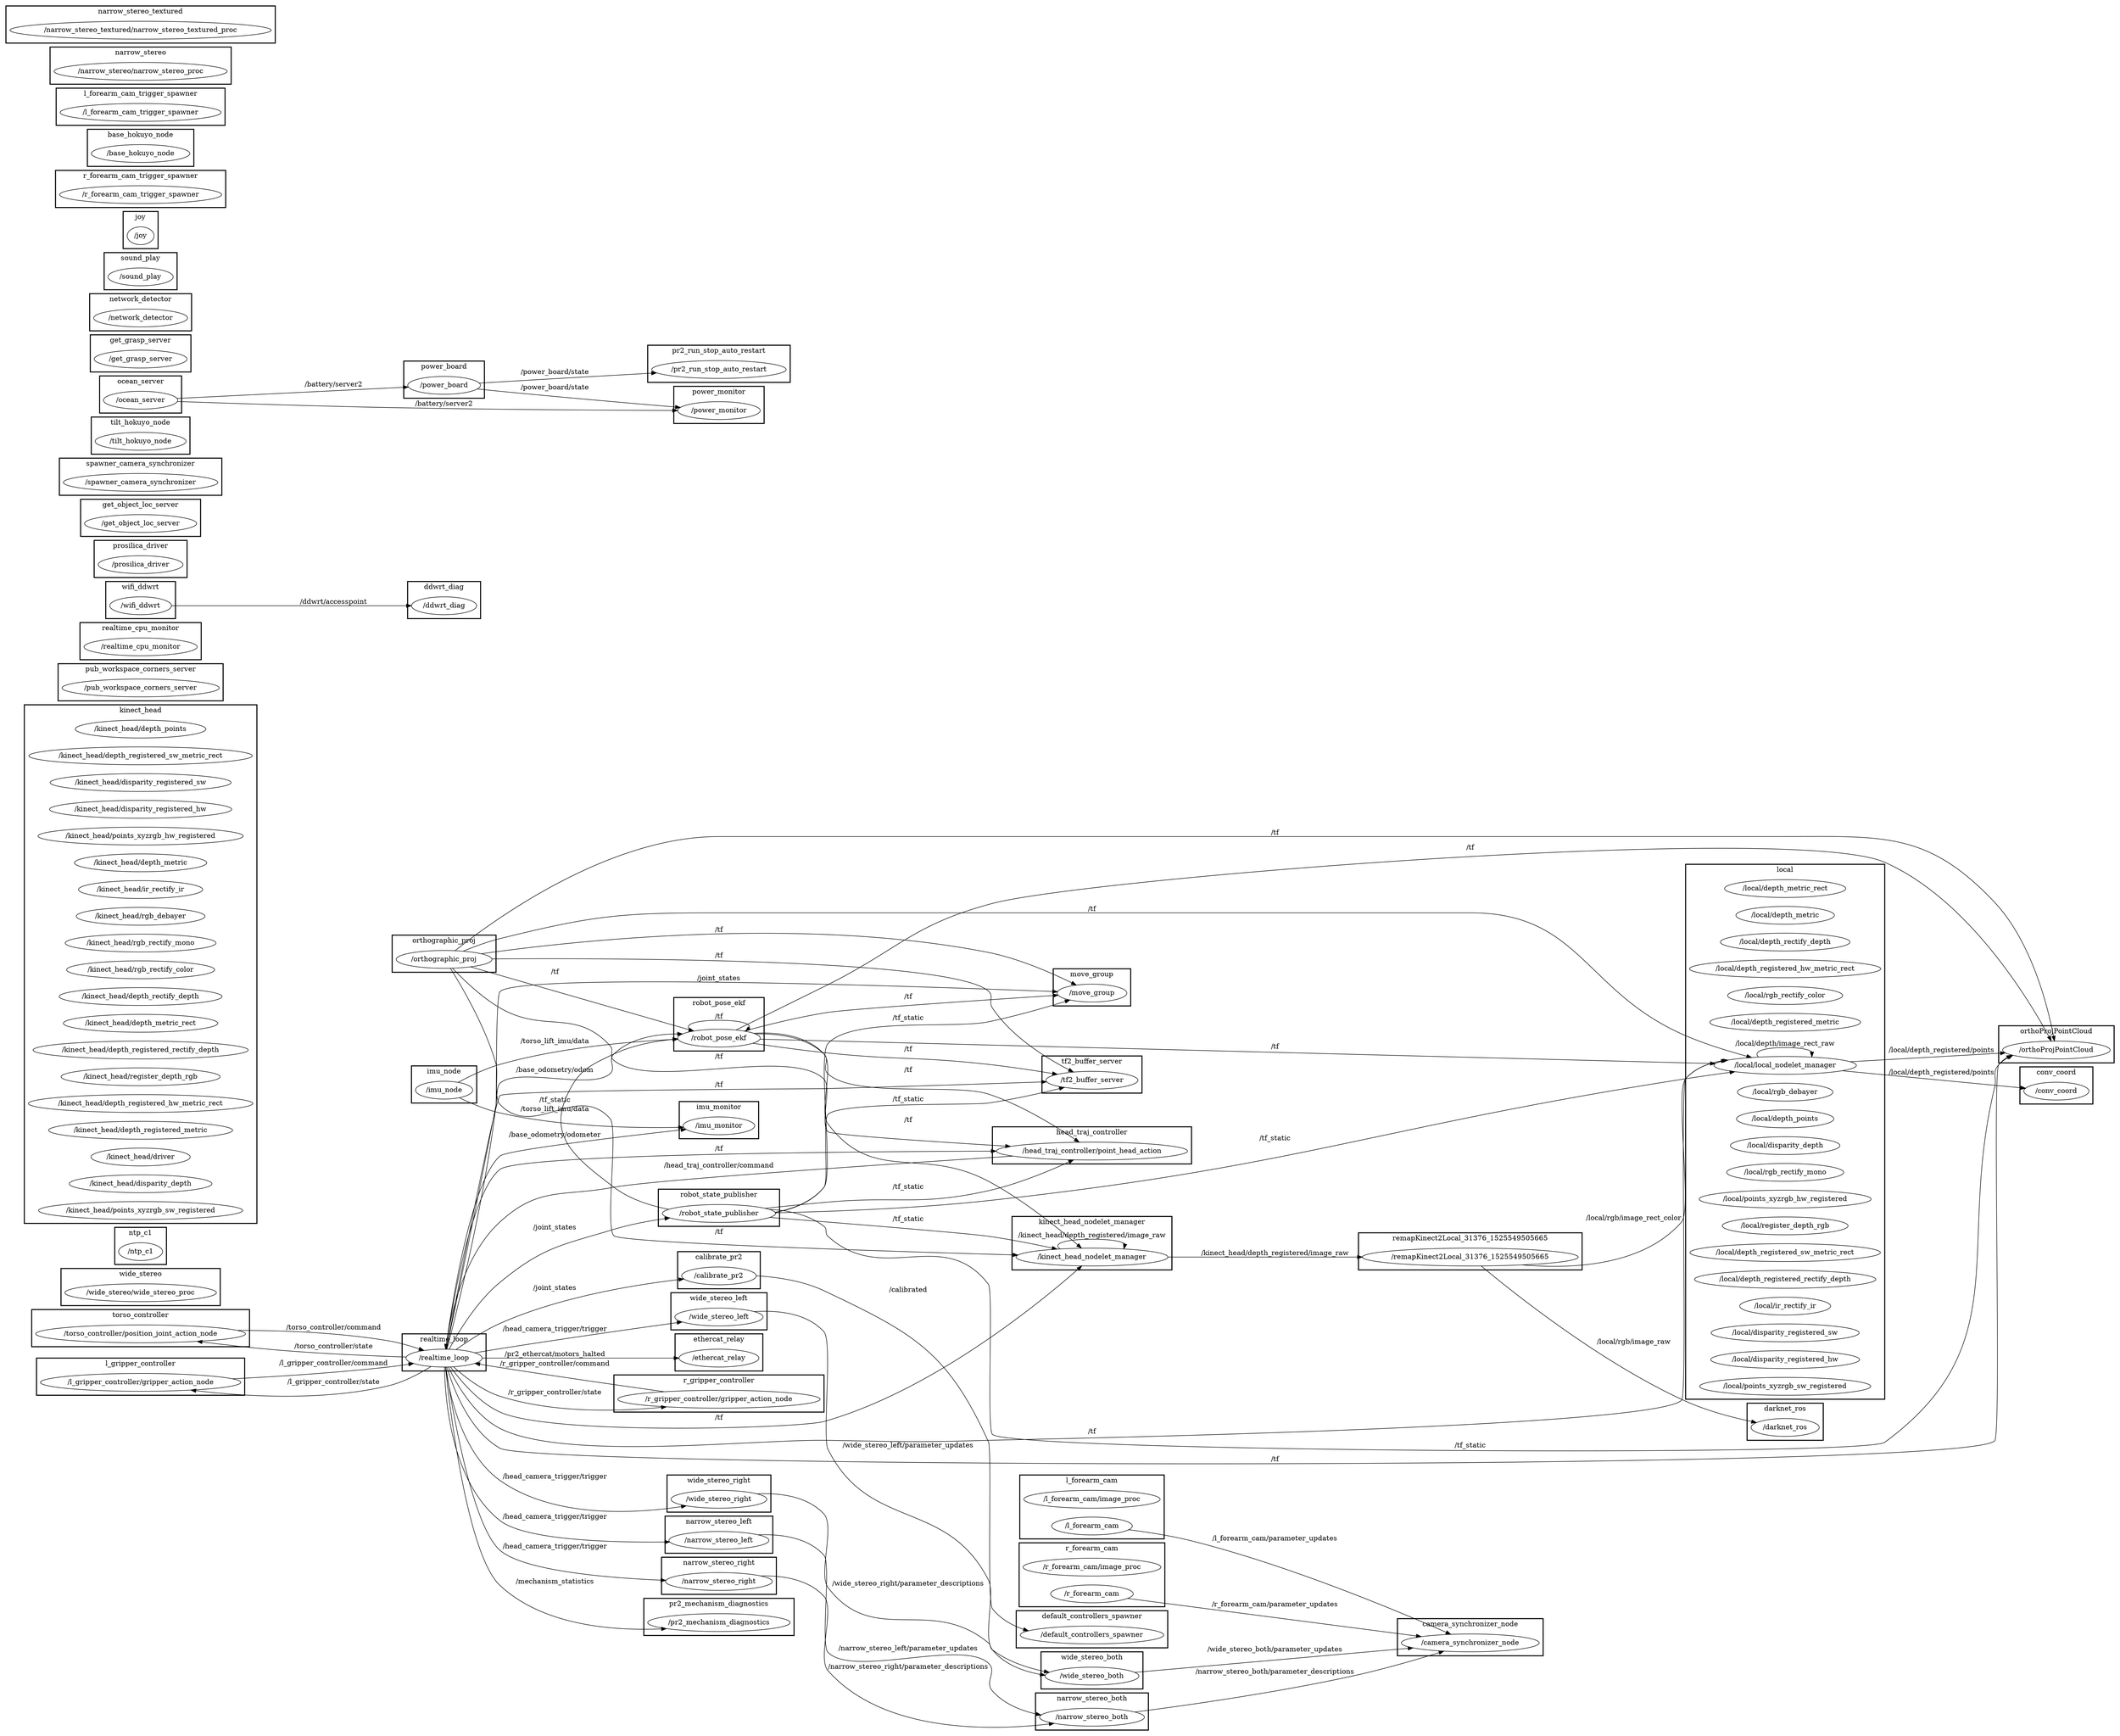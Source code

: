 digraph graphname {
	graph [bb="0,0,3270,3427",
		compound=True,
		rank=same,
		rankdir=LR,
		ranksep=0.2
	];
	node [label="\N"];
	subgraph cluster_local {
		graph [bb="2574,167,2894,1247",
			compound=True,
			label=local,
			lheight=0.21,
			lp="2734,1235.5",
			lwidth=0.38,
			rank=same,
			rankdir=LR,
			ranksep=0.2,
			style=bold
		];
		n__local_depth_metric_rect		 [URL=_local_depth_metric_rect,
			height=0.5,
			label="/local/depth_metric_rect",
			pos="2734,1198",
			shape=ellipse,
			tooltip="/local/depth_metric_rect",
			width=2.69];
		n__local_depth_metric		 [URL=_local_depth_metric,
			height=0.5,
			label="/local/depth_metric",
			pos="2734,1144",
			shape=ellipse,
			tooltip="/local/depth_metric",
			width=2.2026];
		n__local_depth_rectify_depth		 [URL=_local_depth_rectify_depth,
			height=0.5,
			label="/local/depth_rectify_depth",
			pos="2734,1090",
			shape=ellipse,
			tooltip="/local/depth_rectify_depth",
			width=2.8706];
		n__local_depth_registered_hw_metric_rect		 [URL=_local_depth_registered_hw_metric_rect,
			height=0.5,
			label="/local/depth_registered_hw_metric_rect",
			pos="2734,1036",
			shape=ellipse,
			tooltip="/local/depth_registered_hw_metric_rect",
			width=4.2066];
		n__local_rgb_rectify_color		 [URL=_local_rgb_rectify_color,
			height=0.5,
			label="/local/rgb_rectify_color",
			pos="2734,982",
			shape=ellipse,
			tooltip="/local/rgb_rectify_color",
			width=2.6178];
		n__local_depth_registered_metric		 [URL=_local_depth_registered_metric,
			height=0.5,
			label="/local/depth_registered_metric",
			pos="2734,928",
			shape=ellipse,
			tooltip="/local/depth_registered_metric",
			width=3.2858];
		n__local_local_nodelet_manager		 [URL=_local_local_nodelet_manager,
			height=0.5,
			label="/local/local_nodelet_manager",
			pos="2734,841",
			shape=ellipse,
			tooltip="/local/local_nodelet_manager",
			width=3.1955];
		n__local_local_nodelet_manager -> n__local_local_nodelet_manager		 [URL=topic_3A_local_depth_image_rect_raw,
			label="/local/depth/image_rect_raw",
			lp="2734,884.5",
			penwidth=1,
			pos="e,2777.2,858.04 2690.8,858.04 2681.9,867.86 2696.4,877 2734,877 2757.5,877 2772,873.43 2777.4,868.35"];
		n__local_rgb_debayer		 [URL=_local_rgb_debayer,
			height=0.5,
			label="/local/rgb_debayer",
			pos="2734,787",
			shape=ellipse,
			tooltip="/local/rgb_debayer",
			width=2.1304];
		n__local_depth_points		 [URL=_local_depth_points,
			height=0.5,
			label="/local/depth_points",
			pos="2734,733",
			shape=ellipse,
			tooltip="/local/depth_points",
			width=2.1665];
		n__local_disparity_depth		 [URL=_local_disparity_depth,
			height=0.5,
			label="/local/disparity_depth",
			pos="2734,679",
			shape=ellipse,
			tooltip="/local/disparity_depth",
			width=2.4192];
		n__local_rgb_rectify_mono		 [URL=_local_rgb_rectify_mono,
			height=0.5,
			label="/local/rgb_rectify_mono",
			pos="2734,625",
			shape=ellipse,
			tooltip="/local/rgb_rectify_mono",
			width=2.69];
		n__local_points_xyzrgb_hw_registered		 [URL=_local_points_xyzrgb_hw_registered,
			height=0.5,
			label="/local/points_xyzrgb_hw_registered",
			pos="2734,571",
			shape=ellipse,
			tooltip="/local/points_xyzrgb_hw_registered",
			width=3.8094];
		n__local_register_depth_rgb		 [URL=_local_register_depth_rgb,
			height=0.5,
			label="/local/register_depth_rgb",
			pos="2734,517",
			shape=ellipse,
			tooltip="/local/register_depth_rgb",
			width=2.7442];
		n__local_depth_registered_sw_metric_rect		 [URL=_local_depth_registered_sw_metric_rect,
			height=0.5,
			label="/local/depth_registered_sw_metric_rect",
			pos="2734,463",
			shape=ellipse,
			tooltip="/local/depth_registered_sw_metric_rect",
			width=4.1705];
		n__local_depth_registered_rectify_depth		 [URL=_local_depth_registered_rectify_depth,
			height=0.5,
			label="/local/depth_registered_rectify_depth",
			pos="2734,409",
			shape=ellipse,
			tooltip="/local/depth_registered_rectify_depth",
			width=3.9538];
		n__local_ir_rectify_ir		 [URL=_local_ir_rectify_ir,
			height=0.5,
			label="/local/ir_rectify_ir",
			pos="2734,355",
			shape=ellipse,
			tooltip="/local/ir_rectify_ir",
			width=2.0943];
		n__local_disparity_registered_sw		 [URL=_local_disparity_registered_sw,
			height=0.5,
			label="/local/disparity_registered_sw",
			pos="2734,301",
			shape=ellipse,
			tooltip="/local/disparity_registered_sw",
			width=3.2317];
		n__local_disparity_registered_hw		 [URL=_local_disparity_registered_hw,
			height=0.5,
			label="/local/disparity_registered_hw",
			pos="2734,247",
			shape=ellipse,
			tooltip="/local/disparity_registered_hw",
			width=3.2678];
		n__local_points_xyzrgb_sw_registered		 [URL=_local_points_xyzrgb_sw_registered,
			height=0.5,
			label="/local/points_xyzrgb_sw_registered",
			pos="2734,193",
			shape=ellipse,
			tooltip="/local/points_xyzrgb_sw_registered",
			width=3.7733];
	}
	subgraph cluster_wide_stereo {
		graph [bb="90,795,346,870",
			compound=True,
			label=wide_stereo,
			lheight=0.21,
			lp="218,858.5",
			lwidth=0.92,
			rank=same,
			rankdir=LR,
			ranksep=0.2,
			style=bold
		];
		n__wide_stereo_wide_stereo_proc		 [URL=_wide_stereo_wide_stereo_proc,
			height=0.5,
			label="/wide_stereo/wide_stereo_proc",
			pos="218,821",
			shape=ellipse,
			tooltip="/wide_stereo/wide_stereo_proc",
			width=3.34];
	}
	subgraph cluster_orthographic_proj {
		graph [bb="616,1291,786,1366",
			compound=True,
			label=orthographic_proj,
			lheight=0.21,
			lp="701,1354.5",
			lwidth=1.36,
			rank=same,
			rankdir=LR,
			ranksep=0.2,
			style=bold
		];
		n__orthographic_proj		 [URL=_orthographic_proj,
			height=0.5,
			label="/orthographic_proj",
			pos="701,1317",
			shape=ellipse,
			tooltip="/orthographic_proj",
			width=2.1304];
	}
	subgraph cluster_move_group {
		graph [bb="1562,916,1694,991",
			compound=True,
			label=move_group,
			lheight=0.21,
			lp="1628,979.5",
			lwidth=0.97,
			rank=same,
			rankdir=LR,
			ranksep=0.2,
			style=bold
		];
		n__move_group		 [URL=_move_group,
			height=0.5,
			label="/move_group",
			pos="1628,942",
			shape=ellipse,
			tooltip="/move_group",
			width=1.6068];
	}
	subgraph cluster_r_forearm_cam {
		graph [bb="1507,304,1749,433",
			compound=True,
			label=r_forearm_cam,
			lheight=0.21,
			lp="1628,421.5",
			lwidth=1.18,
			rank=same,
			rankdir=LR,
			ranksep=0.2,
			style=bold
		];
		n__r_forearm_cam_image_proc		 [URL=_r_forearm_cam_image_proc,
			height=0.5,
			label="/r_forearm_cam/image_proc",
			pos="1628,384",
			shape=ellipse,
			tooltip="/r_forearm_cam/image_proc",
			width=3.1233];
		n__r_forearm_cam		 [URL=_r_forearm_cam,
			height=0.5,
			label="/r_forearm_cam",
			pos="1628,330",
			shape=ellipse,
			tooltip="/r_forearm_cam",
			width=1.8957];
	}
	subgraph cluster_torso_controller {
		graph [bb="42,712,394,787",
			compound=True,
			label=torso_controller,
			lheight=0.21,
			lp="218,775.5",
			lwidth=1.21,
			rank=same,
			rankdir=LR,
			ranksep=0.2,
			style=bold
		];
		n__torso_controller_position_joint_action_node		 [URL=_torso_controller_position_joint_action_node,
			height=0.5,
			label="/torso_controller/position_joint_action_node",
			pos="218,738",
			shape=ellipse,
			tooltip="/torso_controller/position_joint_action_node",
			width=4.6579];
	}
	subgraph cluster_wide_stereo_right {
		graph [bb="1000,443,1170,518",
			compound=True,
			label=wide_stereo_right,
			lheight=0.21,
			lp="1085,506.5",
			lwidth=1.36,
			rank=same,
			rankdir=LR,
			ranksep=0.2,
			style=bold
		];
		n__wide_stereo_right		 [URL=_wide_stereo_right,
			height=0.5,
			label="/wide_stereo_right",
			pos="1085,469",
			shape=ellipse,
			tooltip="/wide_stereo_right",
			width=2.1304];
	}
	subgraph cluster_ntp_c1 {
		graph [bb="173,878,263,953",
			compound=True,
			label=ntp_c1,
			lheight=0.21,
			lp="218,941.5",
			lwidth=0.51,
			rank=same,
			rankdir=LR,
			ranksep=0.2,
			style=bold
		];
		n__ntp_c1		 [URL=_ntp_c1,
			height=0.5,
			label="/ntp_c1",
			pos="218,904",
			shape=ellipse,
			tooltip="/ntp_c1",
			width=1.0291];
	}
	subgraph cluster_kinect_head {
		graph [bb="33,961,403,2008",
			compound=True,
			label=kinect_head,
			lheight=0.21,
			lp="218,1996.5",
			lwidth=0.92,
			rank=same,
			rankdir=LR,
			ranksep=0.2,
			style=bold
		];
		n__kinect_head_depth_points		 [URL=_kinect_head_depth_points,
			height=0.5,
			label="/kinect_head/depth_points",
			pos="218,1959",
			shape=ellipse,
			tooltip="/kinect_head/depth_points",
			width=2.8706];
		n__kinect_head_depth_registered_sw_metric_rect		 [URL=_kinect_head_depth_registered_sw_metric_rect,
			height=0.5,
			label="/kinect_head/depth_registered_sw_metric_rect",
			pos="218,1905",
			shape=ellipse,
			tooltip="/kinect_head/depth_registered_sw_metric_rect",
			width=4.8746];
		n__kinect_head_disparity_registered_sw		 [URL=_kinect_head_disparity_registered_sw,
			height=0.5,
			label="/kinect_head/disparity_registered_sw",
			pos="218,1851",
			shape=ellipse,
			tooltip="/kinect_head/disparity_registered_sw",
			width=3.9358];
		n__kinect_head_disparity_registered_hw		 [URL=_kinect_head_disparity_registered_hw,
			height=0.5,
			label="/kinect_head/disparity_registered_hw",
			pos="218,1797",
			shape=ellipse,
			tooltip="/kinect_head/disparity_registered_hw",
			width=3.9719];
		n__kinect_head_points_xyzrgb_hw_registered		 [URL=_kinect_head_points_xyzrgb_hw_registered,
			height=0.5,
			label="/kinect_head/points_xyzrgb_hw_registered",
			pos="218,1743",
			shape=ellipse,
			tooltip="/kinect_head/points_xyzrgb_hw_registered",
			width=4.5135];
		n__kinect_head_depth_metric		 [URL=_kinect_head_depth_metric,
			height=0.5,
			label="/kinect_head/depth_metric",
			pos="218,1689",
			shape=ellipse,
			tooltip="/kinect_head/depth_metric",
			width=2.9067];
		n__kinect_head_ir_rectify_ir		 [URL=_kinect_head_ir_rectify_ir,
			height=0.5,
			label="/kinect_head/ir_rectify_ir",
			pos="218,1635",
			shape=ellipse,
			tooltip="/kinect_head/ir_rectify_ir",
			width=2.7984];
		n__kinect_head_rgb_debayer		 [URL=_kinect_head_rgb_debayer,
			height=0.5,
			label="/kinect_head/rgb_debayer",
			pos="218,1581",
			shape=ellipse,
			tooltip="/kinect_head/rgb_debayer",
			width=2.8345];
		n__kinect_head_rgb_rectify_mono		 [URL=_kinect_head_rgb_rectify_mono,
			height=0.5,
			label="/kinect_head/rgb_rectify_mono",
			pos="218,1527",
			shape=ellipse,
			tooltip="/kinect_head/rgb_rectify_mono",
			width=3.3941];
		n__kinect_head_rgb_rectify_color		 [URL=_kinect_head_rgb_rectify_color,
			height=0.5,
			label="/kinect_head/rgb_rectify_color",
			pos="218,1473",
			shape=ellipse,
			tooltip="/kinect_head/rgb_rectify_color",
			width=3.3219];
		n__kinect_head_depth_rectify_depth		 [URL=_kinect_head_depth_rectify_depth,
			height=0.5,
			label="/kinect_head/depth_rectify_depth",
			pos="218,1419",
			shape=ellipse,
			tooltip="/kinect_head/depth_rectify_depth",
			width=3.5747];
		n__kinect_head_depth_metric_rect		 [URL=_kinect_head_depth_metric_rect,
			height=0.5,
			label="/kinect_head/depth_metric_rect",
			pos="218,1365",
			shape=ellipse,
			tooltip="/kinect_head/depth_metric_rect",
			width=3.3941];
		n__kinect_head_depth_registered_rectify_depth		 [URL=_kinect_head_depth_registered_rectify_depth,
			height=0.5,
			label="/kinect_head/depth_registered_rectify_depth",
			pos="218,1311",
			shape=ellipse,
			tooltip="/kinect_head/depth_registered_rectify_depth",
			width=4.6579];
		n__kinect_head_register_depth_rgb		 [URL=_kinect_head_register_depth_rgb,
			height=0.5,
			label="/kinect_head/register_depth_rgb",
			pos="218,1257",
			shape=ellipse,
			tooltip="/kinect_head/register_depth_rgb",
			width=3.4483];
		n__kinect_head_depth_registered_hw_metric_rect		 [URL=_kinect_head_depth_registered_hw_metric_rect,
			height=0.5,
			label="/kinect_head/depth_registered_hw_metric_rect",
			pos="218,1203",
			shape=ellipse,
			tooltip="/kinect_head/depth_registered_hw_metric_rect",
			width=4.9107];
		n__kinect_head_depth_registered_metric		 [URL=_kinect_head_depth_registered_metric,
			height=0.5,
			label="/kinect_head/depth_registered_metric",
			pos="218,1149",
			shape=ellipse,
			tooltip="/kinect_head/depth_registered_metric",
			width=3.9899];
		n__kinect_head_driver		 [URL=_kinect_head_driver,
			height=0.5,
			label="/kinect_head/driver",
			pos="218,1095",
			shape=ellipse,
			tooltip="/kinect_head/driver",
			width=2.2026];
		n__kinect_head_disparity_depth		 [URL=_kinect_head_disparity_depth,
			height=0.5,
			label="/kinect_head/disparity_depth",
			pos="218,1041",
			shape=ellipse,
			tooltip="/kinect_head/disparity_depth",
			width=3.1233];
		n__kinect_head_points_xyzrgb_sw_registered		 [URL=_kinect_head_points_xyzrgb_sw_registered,
			height=0.5,
			label="/kinect_head/points_xyzrgb_sw_registered",
			pos="218,987",
			shape=ellipse,
			tooltip="/kinect_head/points_xyzrgb_sw_registered",
			width=4.4774];
	}
	subgraph cluster_pub_workspace_corners_server {
		graph [bb="86,2016,350,2091",
			compound=True,
			label=pub_workspace_corners_server,
			lheight=0.21,
			lp="218,2079.5",
			lwidth=2.39,
			rank=same,
			rankdir=LR,
			ranksep=0.2,
			style=bold
		];
		n__pub_workspace_corners_server		 [URL=_pub_workspace_corners_server,
			height=0.5,
			label="/pub_workspace_corners_server",
			pos="218,2042",
			shape=ellipse,
			tooltip="/pub_workspace_corners_server",
			width=3.4483];
	}
	subgraph cluster_realtime_cpu_monitor {
		graph [bb="117,2099,319,2174",
			compound=True,
			label=realtime_cpu_monitor,
			lheight=0.21,
			lp="218,2162.5",
			lwidth=1.69,
			rank=same,
			rankdir=LR,
			ranksep=0.2,
			style=bold
		];
		n__realtime_cpu_monitor		 [URL=_realtime_cpu_monitor,
			height=0.5,
			label="/realtime_cpu_monitor",
			pos="218,2125",
			shape=ellipse,
			tooltip="/realtime_cpu_monitor",
			width=2.5637];
	}
	subgraph cluster_ddwrt_diag {
		graph [bb="639,2182,763,2257",
			compound=True,
			label=ddwrt_diag,
			lheight=0.21,
			lp="701,2245.5",
			lwidth=0.86,
			rank=same,
			rankdir=LR,
			ranksep=0.2,
			style=bold
		];
		n__ddwrt_diag		 [URL=_ddwrt_diag,
			height=0.5,
			label="/ddwrt_diag",
			pos="701,2208",
			shape=ellipse,
			tooltip="/ddwrt_diag",
			width=1.4804];
	}
	subgraph cluster_prosilica_driver {
		graph [bb="141,2265,295,2340",
			compound=True,
			label=prosilica_driver,
			lheight=0.21,
			lp="218,2328.5",
			lwidth=1.19,
			rank=same,
			rankdir=LR,
			ranksep=0.2,
			style=bold
		];
		n__prosilica_driver		 [URL=_prosilica_driver,
			height=0.5,
			label="/prosilica_driver",
			pos="218,2291",
			shape=ellipse,
			tooltip="/prosilica_driver",
			width=1.9137];
	}
	subgraph cluster_l_forearm_cam {
		graph [bb="1507,167,1749,296",
			compound=True,
			label=l_forearm_cam,
			lheight=0.21,
			lp="1628,284.5",
			lwidth=1.18,
			rank=same,
			rankdir=LR,
			ranksep=0.2,
			style=bold
		];
		n__l_forearm_cam_image_proc		 [URL=_l_forearm_cam_image_proc,
			height=0.5,
			label="/l_forearm_cam/image_proc",
			pos="1628,247",
			shape=ellipse,
			tooltip="/l_forearm_cam/image_proc",
			width=3.1233];
		n__l_forearm_cam		 [URL=_l_forearm_cam,
			height=0.5,
			label="/l_forearm_cam",
			pos="1628,193",
			shape=ellipse,
			tooltip="/l_forearm_cam",
			width=1.8776];
	}
	subgraph cluster_tf2_buffer_server {
		graph [bb="1545,1235,1711,1310",
			compound=True,
			label=tf2_buffer_server,
			lheight=0.21,
			lp="1628,1298.5",
			lwidth=1.32,
			rank=same,
			rankdir=LR,
			ranksep=0.2,
			style=bold
		];
		n__tf2_buffer_server		 [URL=_tf2_buffer_server,
			height=0.5,
			label="/tf2_buffer_server",
			pos="1628,1261",
			shape=ellipse,
			tooltip="/tf2_buffer_server",
			width=2.0762];
	}
	subgraph cluster_narrow_stereo_right {
		graph [bb="992,277,1178,352",
			compound=True,
			label=narrow_stereo_right,
			lheight=0.21,
			lp="1085,340.5",
			lwidth=1.53,
			rank=same,
			rankdir=LR,
			ranksep=0.2,
			style=bold
		];
		n__narrow_stereo_right		 [URL=_narrow_stereo_right,
			height=0.5,
			label="/narrow_stereo_right",
			pos="1085,303",
			shape=ellipse,
			tooltip="/narrow_stereo_right",
			width=2.347];
	}
	subgraph cluster_orthoProjPointCloud {
		graph [bb="3072,1322,3262,1397",
			compound=True,
			label=orthoProjPointCloud,
			lheight=0.21,
			lp="3167,1385.5",
			lwidth=1.57,
			rank=same,
			rankdir=LR,
			ranksep=0.2,
			style=bold
		];
		n__orthoProjPointCloud		 [URL=_orthoProjPointCloud,
			height=0.5,
			label="/orthoProjPointCloud",
			pos="3167,1348",
			shape=ellipse,
			tooltip="/orthoProjPointCloud",
			width=2.4012];
	}
	subgraph cluster_narrow_stereo_both {
		graph [bb="1537,441,1719,516",
			compound=True,
			label=narrow_stereo_both,
			lheight=0.21,
			lp="1628,504.5",
			lwidth=1.51,
			rank=same,
			rankdir=LR,
			ranksep=0.2,
			style=bold
		];
		n__narrow_stereo_both		 [URL=_narrow_stereo_both,
			height=0.5,
			label="/narrow_stereo_both",
			pos="1628,467",
			shape=ellipse,
			tooltip="/narrow_stereo_both",
			width=2.3109];
	}
	subgraph cluster_get_object_loc_server {
		graph [bb="119,2348,317,2423",
			compound=True,
			label=get_object_loc_server,
			lheight=0.21,
			lp="218,2411.5",
			lwidth=1.67,
			rank=same,
			rankdir=LR,
			ranksep=0.2,
			style=bold
		];
		n__get_object_loc_server		 [URL=_get_object_loc_server,
			height=0.5,
			label="/get_object_loc_server",
			pos="218,2374",
			shape=ellipse,
			tooltip="/get_object_loc_server",
			width=2.5276];
	}
	subgraph cluster_wide_stereo_both {
		graph [bb="1544,607,1712,682",
			compound=True,
			label=wide_stereo_both,
			lheight=0.21,
			lp="1628,670.5",
			lwidth=1.35,
			rank=same,
			rankdir=LR,
			ranksep=0.2,
			style=bold
		];
		n__wide_stereo_both		 [URL=_wide_stereo_both,
			height=0.5,
			label="/wide_stereo_both",
			pos="1628,633",
			shape=ellipse,
			tooltip="/wide_stereo_both",
			width=2.0943];
	}
	subgraph cluster_narrow_stereo_left {
		graph [bb="997,194,1173,269",
			compound=True,
			label=narrow_stereo_left,
			lheight=0.21,
			lp="1085,257.5",
			lwidth=1.43,
			rank=same,
			rankdir=LR,
			ranksep=0.2,
			style=bold
		];
		n__narrow_stereo_left		 [URL=_narrow_stereo_left,
			height=0.5,
			label="/narrow_stereo_left",
			pos="1085,220",
			shape=ellipse,
			tooltip="/narrow_stereo_left",
			width=2.2026];
	}
	subgraph cluster_pr2_mechanism_diagnostics {
		graph [bb="962,8,1208,83",
			compound=True,
			label=pr2_mechanism_diagnostics,
			lheight=0.21,
			lp="1085,71.5",
			lwidth=2.17,
			rank=same,
			rankdir=LR,
			ranksep=0.2,
			style=bold
		];
		n__pr2_mechanism_diagnostics		 [URL=_pr2_mechanism_diagnostics,
			height=0.5,
			label="/pr2_mechanism_diagnostics",
			pos="1085,34",
			shape=ellipse,
			tooltip="/pr2_mechanism_diagnostics",
			width=3.1775];
	}
	subgraph cluster_spawner_camera_synchronizer {
		graph [bb="88,2431,348,2506",
			compound=True,
			label=spawner_camera_synchronizer,
			lheight=0.21,
			lp="218,2494.5",
			lwidth=2.35,
			rank=same,
			rankdir=LR,
			ranksep=0.2,
			style=bold
		];
		n__spawner_camera_synchronizer		 [URL=_spawner_camera_synchronizer,
			height=0.5,
			label="/spawner_camera_synchronizer",
			pos="218,2457",
			shape=ellipse,
			tooltip="/spawner_camera_synchronizer",
			width=3.3941];
	}
	subgraph cluster_tilt_hokuyo_node {
		graph [bb="134,2514,302,2589",
			compound=True,
			label=tilt_hokuyo_node,
			lheight=0.21,
			lp="218,2577.5",
			lwidth=1.33,
			rank=same,
			rankdir=LR,
			ranksep=0.2,
			style=bold
		];
		n__tilt_hokuyo_node		 [URL=_tilt_hokuyo_node,
			height=0.5,
			label="/tilt_hokuyo_node",
			pos="218,2540",
			shape=ellipse,
			tooltip="/tilt_hokuyo_node",
			width=2.0943];
	}
	subgraph cluster_wide_stereo_left {
		graph [bb="1005,703,1165,778",
			compound=True,
			label=wide_stereo_left,
			lheight=0.21,
			lp="1085,766.5",
			lwidth=1.26,
			rank=same,
			rankdir=LR,
			ranksep=0.2,
			style=bold
		];
		n__wide_stereo_left		 [URL=_wide_stereo_left,
			height=0.5,
			label="/wide_stereo_left",
			pos="1085,729",
			shape=ellipse,
			tooltip="/wide_stereo_left",
			width=1.9859];
	}
	subgraph cluster_robot_pose_ekf {
		graph [bb="1009,1132,1161,1240",
			compound=True,
			label=robot_pose_ekf,
			lheight=0.21,
			lp="1085,1228.5",
			lwidth=1.18,
			rank=same,
			rankdir=LR,
			ranksep=0.2,
			style=bold
		];
		n__robot_pose_ekf		 [URL=_robot_pose_ekf,
			height=0.5,
			label="/robot_pose_ekf",
			pos="1085,1158",
			shape=ellipse,
			tooltip="/robot_pose_ekf",
			width=1.8776];
		n__robot_pose_ekf -> n__robot_pose_ekf		 [URL=topic_3A_tf,
			label="/tf",
			lp="1085,1201.5",
			penwidth=1,
			pos="e,1120.9,1173.5 1049.1,1173.5 1039,1183.9 1051,1194 1085,1194 1107.9,1194 1120.8,1189.4 1123.7,1183.3"];
	}
	subgraph cluster_conv_coord {
		graph [bb="3104,815,3230,890",
			compound=True,
			label=conv_coord,
			lheight=0.21,
			lp="3167,878.5",
			lwidth=0.89,
			rank=same,
			rankdir=LR,
			ranksep=0.2,
			style=bold
		];
		n__conv_coord		 [URL=_conv_coord,
			height=0.5,
			label="/conv_coord",
			pos="3167,841",
			shape=ellipse,
			tooltip="/conv_coord",
			width=1.5165];
	}
	subgraph cluster_calibrate_pr2 {
		graph [bb="1017,360,1153,435",
			compound=True,
			label=calibrate_pr2,
			lheight=0.21,
			lp="1085,423.5",
			lwidth=1.00,
			rank=same,
			rankdir=LR,
			ranksep=0.2,
			style=bold
		];
		n__calibrate_pr2		 [URL=_calibrate_pr2,
			height=0.5,
			label="/calibrate_pr2",
			pos="1085,386",
			shape=ellipse,
			tooltip="/calibrate_pr2",
			width=1.661];
	}
	subgraph cluster_power_board {
		graph [bb="633,2627,769,2702",
			compound=True,
			label=power_board,
			lheight=0.21,
			lp="701,2690.5",
			lwidth=1.00,
			rank=same,
			rankdir=LR,
			ranksep=0.2,
			style=bold
		];
		n__power_board		 [URL=_power_board,
			height=0.5,
			label="/power_board",
			pos="701,2653",
			shape=ellipse,
			tooltip="/power_board",
			width=1.661];
	}
	subgraph cluster_l_gripper_controller {
		graph [bb="51,617,385,692",
			compound=True,
			label=l_gripper_controller,
			lheight=0.21,
			lp="218,680.5",
			lwidth=1.51,
			rank=same,
			rankdir=LR,
			ranksep=0.2,
			style=bold
		];
		n__l_gripper_controller_gripper_action_node		 [URL=_l_gripper_controller_gripper_action_node,
			height=0.5,
			label="/l_gripper_controller/gripper_action_node",
			pos="218,643",
			shape=ellipse,
			tooltip="/l_gripper_controller/gripper_action_node",
			width=4.4232];
	}
	subgraph cluster_wifi_ddwrt {
		graph [bb="158,2182,278,2257",
			compound=True,
			label=wifi_ddwrt,
			lheight=0.21,
			lp="218,2245.5",
			lwidth=0.85,
			rank=same,
			rankdir=LR,
			ranksep=0.2,
			style=bold
		];
		n__wifi_ddwrt		 [URL=_wifi_ddwrt,
			height=0.5,
			label="/wifi_ddwrt",
			pos="218,2208",
			shape=ellipse,
			tooltip="/wifi_ddwrt",
			width=1.4443];
	}
	subgraph cluster_camera_synchronizer_node {
		graph [bb="2108,348,2346,423",
			compound=True,
			label=camera_synchronizer_node,
			lheight=0.21,
			lp="2227,411.5",
			lwidth=2.08,
			rank=same,
			rankdir=LR,
			ranksep=0.2,
			style=bold
		];
		n__camera_synchronizer_node		 [URL=_camera_synchronizer_node,
			height=0.5,
			label="/camera_synchronizer_node",
			pos="2227,374",
			shape=ellipse,
			tooltip="/camera_synchronizer_node",
			width=3.0692];
	}
	subgraph cluster_get_grasp_server {
		graph [bb="136,2680,300,2755",
			compound=True,
			label=get_grasp_server,
			lheight=0.21,
			lp="218,2743.5",
			lwidth=1.29,
			rank=same,
			rankdir=LR,
			ranksep=0.2,
			style=bold
		];
		n__get_grasp_server		 [URL=_get_grasp_server,
			height=0.5,
			label="/get_grasp_server",
			pos="218,2706",
			shape=ellipse,
			tooltip="/get_grasp_server",
			width=2.0401];
	}
	subgraph cluster_pr2_run_stop_auto_restart {
		graph [bb="971,2659,1199,2734",
			compound=True,
			label=pr2_run_stop_auto_restart,
			lheight=0.21,
			lp="1085,2722.5",
			lwidth=1.99,
			rank=same,
			rankdir=LR,
			ranksep=0.2,
			style=bold
		];
		n__pr2_run_stop_auto_restart		 [URL=_pr2_run_stop_auto_restart,
			height=0.5,
			label="/pr2_run_stop_auto_restart",
			pos="1085,2685",
			shape=ellipse,
			tooltip="/pr2_run_stop_auto_restart",
			width=2.9428];
	}
	subgraph cluster_imu_monitor {
		graph [bb="1017,1006,1153,1081",
			compound=True,
			label=imu_monitor,
			lheight=0.21,
			lp="1085,1069.5",
			lwidth=1.01,
			rank=same,
			rankdir=LR,
			ranksep=0.2,
			style=bold
		];
		n__imu_monitor		 [URL=_imu_monitor,
			height=0.5,
			label="/imu_monitor",
			pos="1085,1032",
			shape=ellipse,
			tooltip="/imu_monitor",
			width=1.661];
	}
	subgraph cluster_network_detector {
		graph [bb="135,2763,301,2838",
			compound=True,
			label=network_detector,
			lheight=0.21,
			lp="218,2826.5",
			lwidth=1.32,
			rank=same,
			rankdir=LR,
			ranksep=0.2,
			style=bold
		];
		n__network_detector		 [URL=_network_detector,
			height=0.5,
			label="/network_detector",
			pos="218,2789",
			shape=ellipse,
			tooltip="/network_detector",
			width=2.0762];
	}
	subgraph cluster_sound_play {
		graph [bb="156,2846,280,2921",
			compound=True,
			label=sound_play,
			lheight=0.21,
			lp="218,2909.5",
			lwidth=0.88,
			rank=same,
			rankdir=LR,
			ranksep=0.2,
			style=bold
		];
		n__sound_play		 [URL=_sound_play,
			height=0.5,
			label="/sound_play",
			pos="218,2872",
			shape=ellipse,
			tooltip="/sound_play",
			width=1.4985];
	}
	subgraph cluster_joy {
		graph [bb="183,2929,253,3004",
			compound=True,
			label=joy,
			lheight=0.21,
			lp="218,2992.5",
			lwidth=0.25,
			rank=same,
			rankdir=LR,
			ranksep=0.2,
			style=bold
		];
		n__joy		 [URL=_joy,
			height=0.5,
			label="/joy",
			pos="218,2955",
			shape=ellipse,
			tooltip="/joy",
			width=0.75];
	}
	subgraph cluster_imu_node {
		graph [bb="644,1063,758,1138",
			compound=True,
			label=imu_node,
			lheight=0.21,
			lp="701,1126.5",
			lwidth=0.76,
			rank=same,
			rankdir=LR,
			ranksep=0.2,
			style=bold
		];
		n__imu_node		 [URL=_imu_node,
			height=0.5,
			label="/imu_node",
			pos="701,1089",
			shape=ellipse,
			tooltip="/imu_node",
			width=1.354];
	}
	subgraph cluster_realtime_loop {
		graph [bb="630,620,772,695",
			compound=True,
			label=realtime_loop,
			lheight=0.21,
			lp="701,683.5",
			lwidth=1.06,
			rank=same,
			rankdir=LR,
			ranksep=0.2,
			style=bold
		];
		n__realtime_loop		 [URL=_realtime_loop,
			height=0.5,
			label="/realtime_loop",
			pos="701,646",
			shape=ellipse,
			tooltip="/realtime_loop",
			width=1.7332];
	}
	subgraph cluster_head_traj_controller {
		graph [bb="1468,741,1788,816",
			compound=True,
			label=head_traj_controller,
			lheight=0.21,
			lp="1628,804.5",
			lwidth=1.53,
			rank=same,
			rankdir=LR,
			ranksep=0.2,
			style=bold
		];
		n__head_traj_controller_point_head_action		 [URL=_head_traj_controller_point_head_action,
			height=0.5,
			label="/head_traj_controller/point_head_action",
			pos="1628,767",
			shape=ellipse,
			tooltip="/head_traj_controller/point_head_action",
			width=4.2066];
	}
	subgraph cluster_darknet_ros {
		graph [bb="2671,1255,2797,1330",
			compound=True,
			label=darknet_ros,
			lheight=0.21,
			lp="2734,1318.5",
			lwidth=0.89,
			rank=same,
			rankdir=LR,
			ranksep=0.2,
			style=bold
		];
		n__darknet_ros		 [URL=_darknet_ros,
			height=0.5,
			label="/darknet_ros",
			pos="2734,1281",
			shape=ellipse,
			tooltip="/darknet_ros",
			width=1.5165];
	}
	subgraph cluster_r_forearm_cam_trigger_spawner {
		graph [bb="80,3012,356,3087",
			compound=True,
			label=r_forearm_cam_trigger_spawner,
			lheight=0.21,
			lp="218,3075.5",
			lwidth=2.50,
			rank=same,
			rankdir=LR,
			ranksep=0.2,
			style=bold
		];
		n__r_forearm_cam_trigger_spawner		 [URL=_r_forearm_cam_trigger_spawner,
			height=0.5,
			label="/r_forearm_cam_trigger_spawner",
			pos="218,3038",
			shape=ellipse,
			tooltip="/r_forearm_cam_trigger_spawner",
			width=3.6108];
	}
	subgraph cluster_default_controllers_spawner {
		graph [bb="1507,524,1749,599",
			compound=True,
			label=default_controllers_spawner,
			lheight=0.21,
			lp="1628,587.5",
			lwidth=2.14,
			rank=same,
			rankdir=LR,
			ranksep=0.2,
			style=bold
		];
		n__default_controllers_spawner		 [URL=_default_controllers_spawner,
			height=0.5,
			label="/default_controllers_spawner",
			pos="1628,550",
			shape=ellipse,
			tooltip="/default_controllers_spawner",
			width=3.1414];
	}
	subgraph cluster_remapKinect2Local_31376_1525549505665 {
		graph [bb="2048,1030,2406,1105",
			compound=True,
			label=remapKinect2Local_31376_1525549505665,
			lheight=0.21,
			lp="2227,1093.5",
			lwidth=3.39,
			rank=same,
			rankdir=LR,
			ranksep=0.2,
			style=bold
		];
		n__remapKinect2Local_31376_1525549505665		 [URL=_remapKinect2Local_31376_1525549505665,
			height=0.5,
			label="/remapKinect2Local_31376_1525549505665",
			pos="2227,1056",
			shape=ellipse,
			tooltip="/remapKinect2Local_31376_1525549505665",
			width=4.7482];
	}
	subgraph cluster_robot_state_publisher {
		graph [bb="988,829,1182,904",
			compound=True,
			label=robot_state_publisher,
			lheight=0.21,
			lp="1085,892.5",
			lwidth=1.64,
			rank=same,
			rankdir=LR,
			ranksep=0.2,
			style=bold
		];
		n__robot_state_publisher		 [URL=_robot_state_publisher,
			height=0.5,
			label="/robot_state_publisher",
			pos="1085,855",
			shape=ellipse,
			tooltip="/robot_state_publisher",
			width=2.4734];
	}
	subgraph cluster_ethercat_relay {
		graph [bb="1014,620,1156,695",
			compound=True,
			label=ethercat_relay,
			lheight=0.21,
			lp="1085,683.5",
			lwidth=1.07,
			rank=same,
			rankdir=LR,
			ranksep=0.2,
			style=bold
		];
		n__ethercat_relay		 [URL=_ethercat_relay,
			height=0.5,
			label="/ethercat_relay",
			pos="1085,646",
			shape=ellipse,
			tooltip="/ethercat_relay",
			width=1.7512];
	}
	subgraph cluster_base_hokuyo_node {
		graph [bb="129,3095,307,3170",
			compound=True,
			label=base_hokuyo_node,
			lheight=0.21,
			lp="218,3158.5",
			lwidth=1.46,
			rank=same,
			rankdir=LR,
			ranksep=0.2,
			style=bold
		];
		n__base_hokuyo_node		 [URL=_base_hokuyo_node,
			height=0.5,
			label="/base_hokuyo_node",
			pos="218,3121",
			shape=ellipse,
			tooltip="/base_hokuyo_node",
			width=2.2567];
	}
	subgraph cluster_r_gripper_controller {
		graph [bb="51,528,385,603",
			compound=True,
			label=r_gripper_controller,
			lheight=0.21,
			lp="218,591.5",
			lwidth=1.53,
			rank=same,
			rankdir=LR,
			ranksep=0.2,
			style=bold
		];
		n__r_gripper_controller_gripper_action_node		 [URL=_r_gripper_controller_gripper_action_node,
			height=0.5,
			label="/r_gripper_controller/gripper_action_node",
			pos="218,554",
			shape=ellipse,
			tooltip="/r_gripper_controller/gripper_action_node",
			width=4.4232];
	}
	subgraph cluster_l_forearm_cam_trigger_spawner {
		graph [bb="80,3178,356,3253",
			compound=True,
			label=l_forearm_cam_trigger_spawner,
			lheight=0.21,
			lp="218,3241.5",
			lwidth=2.49,
			rank=same,
			rankdir=LR,
			ranksep=0.2,
			style=bold
		];
		n__l_forearm_cam_trigger_spawner		 [URL=_l_forearm_cam_trigger_spawner,
			height=0.5,
			label="/l_forearm_cam_trigger_spawner",
			pos="218,3204",
			shape=ellipse,
			tooltip="/l_forearm_cam_trigger_spawner",
			width=3.5927];
	}
	subgraph cluster_kinect_head_nodelet_manager {
		graph [bb="1499,1030,1757,1138",
			compound=True,
			label=kinect_head_nodelet_manager,
			lheight=0.21,
			lp="1628,1126.5",
			lwidth=2.31,
			rank=same,
			rankdir=LR,
			ranksep=0.2,
			style=bold
		];
		n__kinect_head_nodelet_manager		 [URL=_kinect_head_nodelet_manager,
			height=0.5,
			label="/kinect_head_nodelet_manager",
			pos="1628,1056",
			shape=ellipse,
			tooltip="/kinect_head_nodelet_manager",
			width=3.358];
		n__kinect_head_nodelet_manager -> n__kinect_head_nodelet_manager		 [URL=topic_3A_kinect_head_depth_registered_image_raw,
			label="/kinect_head/depth_registered/image_raw",
			lp="1628,1099.5",
			penwidth=1,
			pos="e,1679,1072.7 1577,1072.7 1565.7,1082.6 1582.7,1092 1628,1092 1657,1092 1674.4,1088.2 1680.2,1082.8"];
	}
	subgraph cluster_ocean_server {
		graph [bb="150,2597,286,2672",
			compound=True,
			label=ocean_server,
			lheight=0.21,
			lp="218,2660.5",
			lwidth=1.00,
			rank=same,
			rankdir=LR,
			ranksep=0.2,
			style=bold
		];
		n__ocean_server		 [URL=_ocean_server,
			height=0.5,
			label="/ocean_server",
			pos="218,2623",
			shape=ellipse,
			tooltip="/ocean_server",
			width=1.661];
	}
	subgraph cluster_narrow_stereo {
		graph [bb="74,3261,362,3336",
			compound=True,
			label=narrow_stereo,
			lheight=0.21,
			lp="218,3324.5",
			lwidth=1.08,
			rank=same,
			rankdir=LR,
			ranksep=0.2,
			style=bold
		];
		n__narrow_stereo_narrow_stereo_proc		 [URL=_narrow_stereo_narrow_stereo_proc,
			height=0.5,
			label="/narrow_stereo/narrow_stereo_proc",
			pos="218,3287",
			shape=ellipse,
			tooltip="/narrow_stereo/narrow_stereo_proc",
			width=3.7733];
	}
	subgraph cluster_narrow_stereo_textured {
		graph [bb="8,3344,428,3419",
			compound=True,
			label=narrow_stereo_textured,
			lheight=0.21,
			lp="218,3407.5",
			lwidth=1.79,
			rank=same,
			rankdir=LR,
			ranksep=0.2,
			style=bold
		];
		n__narrow_stereo_textured_narrow_stereo_textured_proc		 [URL=_narrow_stereo_textured_narrow_stereo_textured_proc,
			height=0.5,
			label="/narrow_stereo_textured/narrow_stereo_textured_proc",
			pos="218,3370",
			shape=ellipse,
			tooltip="/narrow_stereo_textured/narrow_stereo_textured_proc",
			width=5.6148];
	}
	subgraph cluster_power_monitor {
		graph [bb="1009,2576,1161,2651",
			compound=True,
			label=power_monitor,
			lheight=0.21,
			lp="1085,2639.5",
			lwidth=1.18,
			rank=same,
			rankdir=LR,
			ranksep=0.2,
			style=bold
		];
		n__power_monitor		 [URL=_power_monitor,
			height=0.5,
			label="/power_monitor",
			pos="1085,2602",
			shape=ellipse,
			tooltip="/power_monitor",
			width=1.8776];
	}
	n__local_local_nodelet_manager -> n__orthoProjPointCloud	 [URL=topic_3A_local_depth_registered_points,
		label="/local/depth_registered/points",
		lp="2983,1118.5",
		penwidth=1,
		pos="e,3159.9,1329.7 2802,855.6 2832.5,864.78 2867.7,879.15 2894,901 3039.9,1022 3128.6,1242.7 3156.5,1320.2"];
	n__local_local_nodelet_manager -> n__conv_coord	 [URL=topic_3A_local_depth_registered_points,
		label="/local/depth_registered/points",
		lp="2983,848.5",
		penwidth=1,
		pos="e,3112.3,841 2849.1,841 2929.9,841 3035.4,841 3102,841"];
	n__orthographic_proj -> n__local_local_nodelet_manager	 [URL=topic_3A_tf,
		label="/tf",
		lp="1628,1406.5",
		penwidth=1,
		pos="e,2648.9,853.22 715.77,1334.7 732.11,1354.4 761.29,1385.1 794,1400 961.73,1476.2 1024,1428.7 1208,1420 1470.2,1407.5 1534.2,1384 1796,1364 2066.8,1343.3 2140.6,1386.5 2406,1329 2480.5,1312.8 2522.2,1329.4 2566,1267 2589.4,1233.7 2550.5,934.2 2574,901 2589.5,879.11 2614,865.2 2639.2,856.37"];
	n__orthographic_proj -> n__move_group	 [URL=topic_3A_tf,
		label="/tf",
		lp="1085,1120.5",
		penwidth=1,
		pos="e,1569.9,941.68 713.13,1298.8 728.51,1275.2 758.45,1234 794,1210 856.24,1168.1 904.82,1212.7 954,1156 966.74,1141.3 947.78,1126.3 962,1113 1042.5,1038 1131.9,1164.5 1208,1085 1225.9,1066.3 1197.7,987.24 1216,969 1239.8,945.32 1449.5,941.85 1559.8,941.68"];
	n__orthographic_proj -> n__tf2_buffer_server	 [URL=topic_3A_tf,
		label="/tf",
		lp="1085,1408.5",
		penwidth=1,
		pos="e,1573.4,1273.5 722.67,1334.5 740.33,1348.3 767.07,1366.3 794,1374 951.53,1418.8 1312.1,1410 1460,1331 1465,1328.3 1463.4,1324.3 1468,1321 1496.4,1300.3 1532.8,1285.9 1563.6,1276.4"];
	n__orthographic_proj -> n__orthoProjPointCloud	 [URL=topic_3A_tf,
		label="/tf",
		lp="1918,1494.5",
		penwidth=1,
		pos="e,3136,1364.9 710.42,1334.9 723.98,1361.6 753.32,1411.4 794,1436 906.02,1503.7 953.13,1487 1084,1487 1084,1487 1084,1487 2735,1487 2886,1487 3053,1408.8 3127,1369.7"];
	n__orthographic_proj -> n__robot_pose_ekf	 [URL=topic_3A_tf,
		label="/tf",
		lp="874,1286.5",
		penwidth=1,
		pos="e,1047.7,1173.1 739.67,1301.3 810.25,1271.9 962.13,1208.7 1038.4,1177"];
	n__orthographic_proj -> n__head_traj_controller_point_head_action	 [URL=topic_3A_tf,
		label="/tf",
		lp="1085,817.5",
		penwidth=1,
		pos="e,1481.2,771.5 713.07,1298.9 731.43,1267.9 767.91,1202.4 786,1142 789.8,1129.3 784.83,1092.5 794,1083 844.06,1031 906.66,1109.5 954,1055 971.86,1034.4 943.05,829.56 962,810 979.5,791.94 1280,778.57 1471,771.86"];
	n__orthographic_proj -> n__kinect_head_nodelet_manager	 [URL=topic_3A_tf,
		label="/tf",
		lp="1085,1343.5",
		penwidth=1,
		pos="e,1604.4,1073.7 773.05,1323.2 941.6,1336.3 1359.1,1358.9 1460,1271 1473.7,1259.1 1459.8,1247.2 1468,1231 1499.6,1168.3 1560,1111.3 1596.6,1080.3"];
	n__r_forearm_cam -> n__camera_synchronizer_node	 [URL=topic_3A_r_forearm_cam_parameter_updates,
		label="/r_forearm_cam/parameter_updates",
		lp="1918,367.5",
		penwidth=1,
		pos="e,2126.1,366.64 1694,334.79 1795.4,342.26 1992.1,356.76 2115.9,365.88"];
	n__torso_controller_position_joint_action_node -> n__realtime_loop	 [URL=topic_3A_torso_controller_command,
		label="/torso_controller/command",
		lp="522,756.5",
		penwidth=1,
		pos="e,683.97,663.4 344.59,749.84 422.74,752.73 523.99,748.2 608,717 634.41,707.19 659.37,686.96 676.62,670.6"];
	n__wide_stereo_right -> n__wide_stereo_both	 [URL=topic_3A_wide_stereo_right_parameter_descriptions,
		label="/wide_stereo_right/parameter_descriptions",
		lp="1338,608.5",
		penwidth=1,
		pos="e,1564.2,623.4 1124.2,484.56 1192.2,511.81 1339.5,568.56 1468,603 1495.9,610.48 1527.1,616.8 1554.3,621.67"];
	n__l_forearm_cam -> n__camera_synchronizer_node	 [URL=topic_3A_l_forearm_cam_parameter_updates,
		label="/l_forearm_cam/parameter_updates",
		lp="1918,308.5",
		penwidth=1,
		pos="e,2185.7,357.21 1689.2,200.75 1719.1,205.23 1755.7,211.65 1788,220 1932,257.25 2095.9,320.8 2176.3,353.39"];
	n__narrow_stereo_right -> n__narrow_stereo_both	 [URL=topic_3A_narrow_stereo_right_parameter_descriptions,
		label="/narrow_stereo_right/parameter_descriptions",
		lp="1338,387.5",
		penwidth=1,
		pos="e,1545.9,470.09 1161.6,295.23 1246.9,291.03 1383.9,298.91 1460,380 1477.5,398.65 1450.3,418.49 1468,437 1485.6,455.48 1510.8,464.62 1535.9,468.72"];
	n__narrow_stereo_both -> n__camera_synchronizer_node	 [URL=topic_3A_narrow_stereo_both_parameter_descriptions,
		label="/narrow_stereo_both/parameter_descriptions",
		lp="1918,448.5",
		penwidth=1,
		pos="e,2146.5,386.38 1696,456.56 1803.9,439.76 2016,406.72 2136.6,387.93"];
	n__wide_stereo_both -> n__camera_synchronizer_node	 [URL=topic_3A_wide_stereo_both_parameter_updates,
		label="/wide_stereo_both/parameter_updates",
		lp="1918,606.5",
		penwidth=1,
		pos="e,2199.1,391.72 1695.5,624.93 1724.4,620.29 1758.4,613.27 1788,603 1946.2,548.09 2117.7,443.82 2190.3,397.35"];
	n__narrow_stereo_left -> n__narrow_stereo_both	 [URL=topic_3A_narrow_stereo_left_parameter_updates,
		label="/narrow_stereo_left/parameter_updates",
		lp="1338,283.5",
		penwidth=1,
		pos="e,1546.9,471.25 1146.1,208.46 1230.1,196.2 1381.2,189.01 1460,276 1472,289.28 1456.2,423.5 1468,437 1485.2,456.72 1510.9,466.06 1536.7,469.97"];
	n__wide_stereo_left -> n__wide_stereo_both	 [URL=topic_3A_wide_stereo_left_parameter_updates,
		label="/wide_stereo_left/parameter_updates",
		lp="1338,713.5",
		penwidth=1,
		pos="e,1567.1,643.64 1143.9,718.73 1244,700.97 1449,664.59 1556.9,645.44"];
	n__robot_pose_ekf -> n__local_local_nodelet_manager	 [URL=topic_3A_tf,
		label="/tf",
		lp="1918,1178.5",
		penwidth=1,
		pos="e,2651.1,853.54 1151.9,1160.9 1385.5,1170.5 2172.5,1195.4 2406,1109 2490.1,1077.9 2522.6,1064.5 2566,986 2575.2,969.39 2562.5,916.08 2574,901 2590.5,879.37 2615.8,865.54 2641.3,856.69"];
	n__robot_pose_ekf -> n__move_group	 [URL=topic_3A_tf,
		label="/tf",
		lp="1338,1093.5",
		penwidth=1,
		pos="e,1586,954.61 1151.2,1154.3 1172,1150 1193.3,1141.6 1208,1126 1220.4,1112.8 1203,1098.6 1216,1086 1295,1009.7 1374.3,1114.8 1460,1046 1467.5,1040 1461.6,1033.1 1468,1026 1497.2,993.54 1541.9,971.48 1576.5,958.14"];
	n__robot_pose_ekf -> n__tf2_buffer_server	 [URL=topic_3A_tf,
		label="/tf",
		lp="1338,1259.5",
		penwidth=1,
		pos="e,1554.3,1257.4 1109,1175.1 1133.9,1192.6 1175.6,1218.8 1216,1231 1246.5,1240.2 1433.2,1251.1 1544.2,1256.9"];
	n__robot_pose_ekf -> n__orthoProjPointCloud	 [URL=topic_3A_tf,
		label="/tf",
		lp="2227,1326.5",
		penwidth=1,
		pos="e,3080.6,1348.8 1148.5,1164.3 1222.8,1171.7 1350.5,1184.6 1460,1196 1605.8,1211.2 1642.4,1213.7 1788,1231 2137.9,1272.6 2222.7,1306.9 2574,1334 2748.8,1347.5 2953.4,1349.2 3070.5,1348.9"];
	n__robot_pose_ekf -> n__head_traj_controller_point_head_action	 [URL=topic_3A_tf,
		label="/tf",
		lp="1338,992.5",
		penwidth=1,
		pos="e,1606.6,785.02 1152.2,1155.5 1173.1,1151.3 1194.3,1142.7 1208,1126 1227.9,1101.7 1196.2,1009.3 1216,985 1286.9,897.99 1362.8,976.04 1460,920 1464.4,917.49 1464.4,915.47 1468,912 1513.1,868.95 1566.9,820.42 1599,791.84"];
	n__robot_pose_ekf -> n__kinect_head_nodelet_manager	 [URL=topic_3A_tf,
		label="/tf",
		lp="1338,1135.5",
		penwidth=1,
		pos="e,1579.7,1072.5 1133.5,1145.4 1158,1139.4 1188.4,1132.5 1216,1128 1323.5,1110.6 1353,1125.5 1460,1105 1497.2,1097.8 1538.1,1085.9 1570.1,1075.6"];
	n__calibrate_pr2 -> n__default_controllers_spawner	 [URL=topic_3A_calibrated,
		label="/calibrated",
		lp="1338,510.5",
		penwidth=1,
		pos="e,1520.5,544.25 1143.6,389.8 1223.6,397.94 1368.7,423.42 1460,503 1466.3,508.49 1461.4,514.89 1468,520 1480.6,529.75 1495.4,536.66 1510.9,541.5"];
	n__power_board -> n__pr2_run_stop_auto_restart	 [URL=topic_3A_power_board_state,
		label="/power_board/state",
		lp="874,2680.5",
		penwidth=1,
		pos="e,989.45,2677.1 758.78,2657.8 816.72,2662.6 907.99,2670.3 979.11,2676.2"];
	n__power_board -> n__power_monitor	 [URL=topic_3A_power_board_state,
		label="/power_board/state",
		lp="874,2647.5",
		penwidth=1,
		pos="e,1024.1,2610 755.92,2645.8 823.49,2636.8 939.44,2621.3 1013.8,2611.4"];
	n__l_gripper_controller_gripper_action_node -> n__realtime_loop	 [URL=topic_3A_l_gripper_controller_command,
		label="/l_gripper_controller/command",
		lp="522,653.5",
		penwidth=1,
		pos="e,638.48,645.62 377.16,643.99 461.89,644.51 562.13,645.14 628.18,645.55"];
	n__wifi_ddwrt -> n__ddwrt_diag	 [URL=topic_3A_ddwrt_accesspoint,
		label="/ddwrt/accesspoint",
		lp="522,2215.5",
		penwidth=1,
		pos="e,647.68,2208 270.02,2208 358.78,2208 541.32,2208 637.52,2208"];
	n__imu_node -> n__robot_pose_ekf	 [URL=topic_3A_torso_lift_imu_data,
		label="/torso_lift_imu/data",
		lp="874,1152.5",
		penwidth=1,
		pos="e,1020.7,1152.4 736.57,1101.4 753.67,1107.2 774.72,1113.7 794,1118 866.89,1134.4 951.69,1145.1 1010.7,1151.3"];
	n__imu_node -> n__imu_monitor	 [URL=topic_3A_torso_lift_imu_data,
		label="/torso_lift_imu/data",
		lp="874,1072.5",
		penwidth=1,
		pos="e,1026.7,1036.1 739.77,1077.9 756.3,1073.3 775.99,1068.4 794,1065 869.54,1050.9 957.35,1041.9 1016.4,1037"];
	n__realtime_loop -> n__local_local_nodelet_manager	 [URL=topic_3A_tf,
		label="/tf",
		lp="1628,108.5",
		penwidth=1,
		pos="e,2619.8,838.49 703.66,627.79 710.65,554.54 739.93,282.26 794,218 883.49,111.66 945.02,101 1084,101 1084,101 1084,101 2228,101 2307.8,101 2346.7,71.598 2406,125 2640.3,335.86 2343.4,599.17 2574,814 2584.3,823.6 2596.7,830.47 2610,835.31"];
	n__realtime_loop -> n__move_group	 [URL=topic_3A_joint_states,
		label="/joint_states",
		lp="1085,939.5",
		penwidth=1,
		pos="e,1570.1,941.66 706.16,663.96 715.59,700.94 741.92,786.26 794,836 852.75,892.1 882.87,889.64 962,908 1074.2,934.03 1414.5,940.14 1559.9,941.57"];
	n__realtime_loop -> n__torso_controller_position_joint_action_node	 [URL=topic_3A_torso_controller_state,
		label="/torso_controller/state",
		lp="522,705.5",
		penwidth=1,
		pos="e,304.08,722.49 649.9,656.52 636.31,659.32 621.6,662.32 608,665 507.79,684.75 392.8,706.17 313.99,720.67"];
	n__realtime_loop -> n__wide_stereo_right	 [URL=topic_3A_head_camera_trigger_trigger,
		label="/head_camera_trigger/trigger",
		lp="874,522.5",
		penwidth=1,
		pos="e,1009.7,465.31 709.04,628.11 721.45,599.12 750.15,542.37 794,515 855.55,476.59 938.3,466.67 999.65,465.43"];
	n__realtime_loop -> n__tf2_buffer_server	 [URL=topic_3A_tf,
		label="/tf",
		lp="1085,1320.5",
		penwidth=1,
		pos="e,1565.1,1270.8 706.72,663.95 721.53,721.12 767.18,904.29 786,1059 787.3,1069.7 786.41,1244.4 794,1252 899.2,1357.1 1372.8,1299.2 1555.1,1272.3"];
	n__realtime_loop -> n__narrow_stereo_right	 [URL=topic_3A_head_camera_trigger_trigger,
		label="/head_camera_trigger/trigger",
		lp="874,379.5",
		penwidth=1,
		pos="e,1000.6,302.02 702.38,627.78 704.43,578.62 717.12,442.23 794,372 846.94,323.64 927.51,307.42 990.3,302.71"];
	n__realtime_loop -> n__orthoProjPointCloud	 [URL=topic_3A_tf,
		label="/tf",
		lp="1918,1394.5",
		penwidth=1,
		pos="e,3097.5,1358.8 706.77,663.94 721.72,721.09 767.74,904.22 786,1059 787.52,1071.9 786.13,1282.6 794,1293 869.74,1392.7 1791.8,1386 1917,1386 1917,1386 1917,1386 2735,1386 2881.6,1386 2918.3,1378.8 3064,1363 3071.6,1362.2 3079.6,1361.2 3087.5,1360.2"];
	n__realtime_loop -> n__narrow_stereo_left	 [URL=topic_3A_head_camera_trigger_trigger,
		label="/head_camera_trigger/trigger",
		lp="874,295.5",
		penwidth=1,
		pos="e,1006.5,217.34 704.18,627.91 712.45,562.13 744.02,336.93 794,288 847.14,235.98 932.09,220.94 996.34,217.76"];
	n__realtime_loop -> n__pr2_mechanism_diagnostics	 [URL=topic_3A_mechanism_statistics,
		label="/mechanism_statistics",
		lp="874,79.5",
		penwidth=1,
		pos="e,1005.7,20.996 702.12,627.77 703.11,538.83 712.12,151.57 794,72 846.28,21.194 931.13,15.423 995.58,20.152"];
	n__realtime_loop -> n__wide_stereo_left	 [URL=topic_3A_head_camera_trigger_trigger,
		label="/head_camera_trigger/trigger",
		lp="874,707.5",
		penwidth=1,
		pos="e,1030.2,717.32 751.55,656.77 820.33,671.71 944.78,698.75 1020.4,715.17"];
	n__realtime_loop -> n__robot_pose_ekf	 [URL=topic_3A_base_odometry_odom,
		label="/base_odometry/odom",
		lp="874,1106.5",
		penwidth=1,
		pos="e,1019.2,1153.5 705.53,664.04 721.43,745.17 786.03,1072.7 794,1080 846.88,1128.3 899.25,1052.8 954,1099 963.57,1107.1 953.01,1117.3 962,1126 974.82,1138.4 991.84,1146.2 1009.1,1151"];
	n__realtime_loop -> n__calibrate_pr2	 [URL=topic_3A_joint_states,
		label="/joint_states",
		lp="874,457.5",
		penwidth=1,
		pos="e,1025.3,384.37 705.02,627.83 712.51,588.78 735.73,496.6 794,450 856.94,399.67 951.12,386.94 1014.9,384.66"];
	n__realtime_loop -> n__l_gripper_controller_gripper_action_node	 [URL=topic_3A_l_gripper_controller_state,
		label="/l_gripper_controller/state",
		lp="522,635.5",
		penwidth=1,
		pos="e,333.28,630.5 652.03,634.8 637.93,632 622.42,629.4 608,628 519.8,619.45 419.91,623.6 343.43,629.67"];
	n__realtime_loop -> n__imu_monitor	 [URL=topic_3A_base_odometry_odometer,
		label="/base_odometry/odometer",
		lp="874,988.5",
		penwidth=1,
		pos="e,1026.7,1027.8 704.79,664.39 714.41,725.21 748.1,918.27 794,958 848.32,1005 897.14,937.09 954,981 961.25,986.6 955.08,994 962,1000 977.28,1013.3 997.43,1021.1 1016.9,1025.7"];
	n__realtime_loop -> n__head_traj_controller_point_head_action	 [URL=topic_3A_tf,
		label="/tf",
		lp="1085,565.5",
		penwidth=1,
		pos="e,1562.4,750.68 720.49,628.82 738.02,613.6 765.8,592.12 794,581 864.11,553.36 886.81,563.12 962,558 1072.5,550.47 1382.3,502.08 1460,581 1476.4,597.67 1455,666.53 1468,686 1487.6,715.44 1521.4,734.73 1552.7,747.07"];
	n__realtime_loop -> n__robot_state_publisher	 [URL=topic_3A_joint_states,
		label="/joint_states",
		lp="874,824.5",
		penwidth=1,
		pos="e,1021.4,842.37 721.31,663.11 762.47,698.63 863.15,780.57 962,823 977.64,829.71 995.04,835.3 1011.7,839.83"];
	n__realtime_loop -> n__ethercat_relay	 [URL=topic_3A_pr2_ethercat_motors_halted,
		label="/pr2_ethercat/motors_halted",
		lp="874,653.5",
		penwidth=1,
		pos="e,1021.7,646 763.8,646 831.42,646 939.73,646 1011.4,646"];
	n__realtime_loop -> n__r_gripper_controller_gripper_action_node	 [URL=topic_3A_r_gripper_controller_state,
		label="/r_gripper_controller/state",
		lp="522,612.5",
		penwidth=1,
		pos="e,358.69,562.5 670.57,630.26 652.9,621.48 629.71,611.12 608,605 530.67,583.2 442.02,570.66 368.9,563.48"];
	n__realtime_loop -> n__kinect_head_nodelet_manager	 [URL=topic_3A_tf,
		label="/tf",
		lp="1085,994.5",
		penwidth=1,
		pos="e,1509.4,1059.5 704.02,664.26 709.82,708.2 730.4,820.96 794,885 850.53,941.92 884.47,930.39 962,951 1015.4,965.19 1169,947.92 1208,987 1225.5,1004.5 1197.6,1025.5 1216,1042 1236.9,1060.7 1386.5,1061.7 1499.3,1059.7"];
	n__head_traj_controller_point_head_action -> n__realtime_loop	 [URL=topic_3A_head_traj_controller_command,
		label="/head_traj_controller/command",
		lp="1085,608.5",
		penwidth=1,
		pos="e,750.55,635.03 1594.9,749.36 1526.3,712.83 1359.6,629.94 1208,601 1100.6,580.5 1070.9,591.64 962,601 892.11,607 812.8,621.93 760.35,632.95"];
	n__remapKinect2Local_31376_1525549505665 -> n__local_local_nodelet_manager	 [URL=topic_3A_local_rgb_image_rect_color,
		label="/local/rgb/image_rect_color",
		lp="2490,974.5",
		penwidth=1,
		pos="e,2687.1,857.47 2265.3,1038.4 2328.4,1008.8 2460.4,947.85 2574,901 2608.1,886.95 2646.8,872.32 2677.5,861.02"];
	n__remapKinect2Local_31376_1525549505665 -> n__darknet_ros	 [URL=topic_3A_local_rgb_image_raw,
		label="/local/rgb/image_raw",
		lp="2490,1255.5",
		penwidth=1,
		pos="e,2681.7,1275.6 2253.1,1074 2308.2,1112.7 2445.4,1204.1 2574,1251 2605.3,1262.4 2641.7,1269.7 2671.8,1274.2"];
	n__robot_state_publisher -> n__local_local_nodelet_manager	 [URL=topic_3A_tf_static,
		label="/tf_static",
		lp="1918,856.5",
		penwidth=1,
		pos="e,2618.9,841.97 1174,854.25 1448.5,851.92 2289.9,844.77 2608.7,842.06"];
	n__robot_state_publisher -> n__move_group	 [URL=topic_3A_tf_static,
		label="/tf_static",
		lp="1338,908.5",
		penwidth=1,
		pos="e,1584.4,930.06 1163.7,863.46 1256.2,873.72 1404.9,890.89 1460,901 1498.7,908.11 1541.9,918.77 1574.6,927.44"];
	n__robot_state_publisher -> n__tf2_buffer_server	 [URL=topic_3A_tf_static,
		label="/tf_static",
		lp="1338,1219.5",
		penwidth=1,
		pos="e,1580.7,1247.1 1149,867.64 1171.4,875.43 1194.4,887.95 1208,908 1222.9,929.97 1199.5,1126.2 1216,1147 1285.9,1234.8 1351.9,1181.8 1460,1212 1497,1222.4 1538.6,1234.5 1570.9,1244.2"];
	n__robot_state_publisher -> n__orthoProjPointCloud	 [URL=topic_3A_tf_static,
		label="/tf_static",
		lp="2227,154.5",
		penwidth=1,
		pos="e,3161.8,1329.9 1169.5,849.11 1183.6,844.96 1197.1,838.6 1208,829 1216.1,821.84 1208.3,813.6 1216,806 1297.4,725.78 1392.5,817.18 1460,725 1478.5,699.81 1446.2,185.31 1468,163 1537.8,91.651 1817.2,147 1917,147 1917,147 1917,147 2735,147 2806,147 2840.2,116.6 2894,163 3127.9,364.85 3004.7,533.81 3064,837 3068.9,862.11 3067.6,868.79 3072,894 3100.1,1056.2 3143.3,1249 3159.5,1320"];
	n__robot_state_publisher -> n__robot_pose_ekf	 [URL=topic_3A_tf_static,
		label="/tf_static",
		lp="874,1008",
		penwidth=1,
		pos="e,1022.9,1150.7 1033.4,869.75 966.63,892.1 861.32,940.11 885,1015.5 902.94,1072.6 912.88,1091.8 962,1126 977.05,1136.5 995.29,1143.5 1013.1,1148.3"];
	n__robot_state_publisher -> n__head_traj_controller_point_head_action	 [URL=topic_3A_tf_static,
		label="/tf_static",
		lp="1338,833.5",
		penwidth=1,
		pos="e,1560.7,783.18 1141.4,841.04 1164.3,835.67 1191.3,829.9 1216,826 1323.6,809 1352.3,819.62 1460,803 1489.9,798.39 1522.5,791.74 1550.8,785.4"];
	n__robot_state_publisher -> n__kinect_head_nodelet_manager	 [URL=topic_3A_tf_static,
		label="/tf_static",
		lp="1338,1034.5",
		penwidth=1,
		pos="e,1552.8,1041.8 1147.9,867.78 1170.4,875.6 1193.7,888.11 1208,908 1220.5,925.4 1200.9,988.78 1216,1004 1235.2,1023.4 1433,1023.4 1460,1027 1487,1030.6 1516.4,1035.4 1542.8,1040.1"];
	n__r_gripper_controller_gripper_action_node -> n__realtime_loop	 [URL=topic_3A_r_gripper_controller_command,
		label="/r_gripper_controller/command",
		lp="522,559.5",
		penwidth=1,
		pos="e,689,627.99 288.58,537.79 368.97,522.58 503.57,508.08 608,552 640.33,565.6 666.99,596.72 683.14,619.44"];
	n__kinect_head_nodelet_manager -> n__remapKinect2Local_31376_1525549505665	 [URL=topic_3A_kinect_head_depth_registered_image_raw,
		label="/kinect_head/depth_registered/image_raw",
		lp="1918,1063.5",
		penwidth=1,
		pos="e,2056.1,1056 1749.1,1056 1834.2,1056 1949.8,1056 2045.9,1056"];
	n__ocean_server -> n__power_board	 [URL=topic_3A_battery_server2,
		label="/battery/server2",
		lp="522,2654.5",
		penwidth=1,
		pos="e,642.15,2649.4 277.02,2626.6 366.34,2632.2 537.13,2642.8 632.08,2648.8"];
	n__ocean_server -> n__power_monitor	 [URL=topic_3A_battery_server2,
		label="/battery/server2",
		lp="701,2615.5",
		penwidth=1,
		pos="e,1017.3,2602.3 277.18,2620.3 354.53,2616.9 495.51,2611 616,2608 753.8,2604.5 914.48,2603 1007.2,2602.4"];
}
